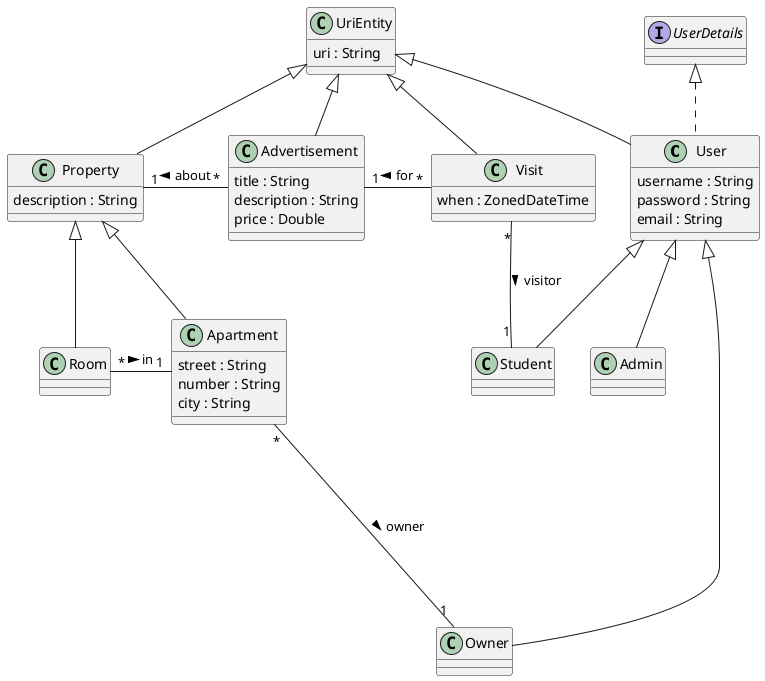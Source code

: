 @startuml

class User extends UriEntity implements UserDetails {
    username : String
    password : String
    email : String
}

class UriEntity {
    uri : String
}

class Admin extends User {}
class Student extends User {}
class Owner extends User {}

class Property extends UriEntity {
    description : String
}

class Apartment extends Property {
    street : String
    number : String
    city : String
}
Owner "1" --up-- "*" Apartment : owner <

class Room extends Property {
}
Apartment "1" --left-- "*" Room : in <

class Advertisement extends UriEntity {
    title : String
    description : String
    price : Double
}
Property "1" --right-- "*" Advertisement : about <

class Visit extends UriEntity {
    when : ZonedDateTime
}
Advertisement "1" --right-- "*" Visit : for <
Student "1" --left-- "*" Visit : visitor <

@enduml
